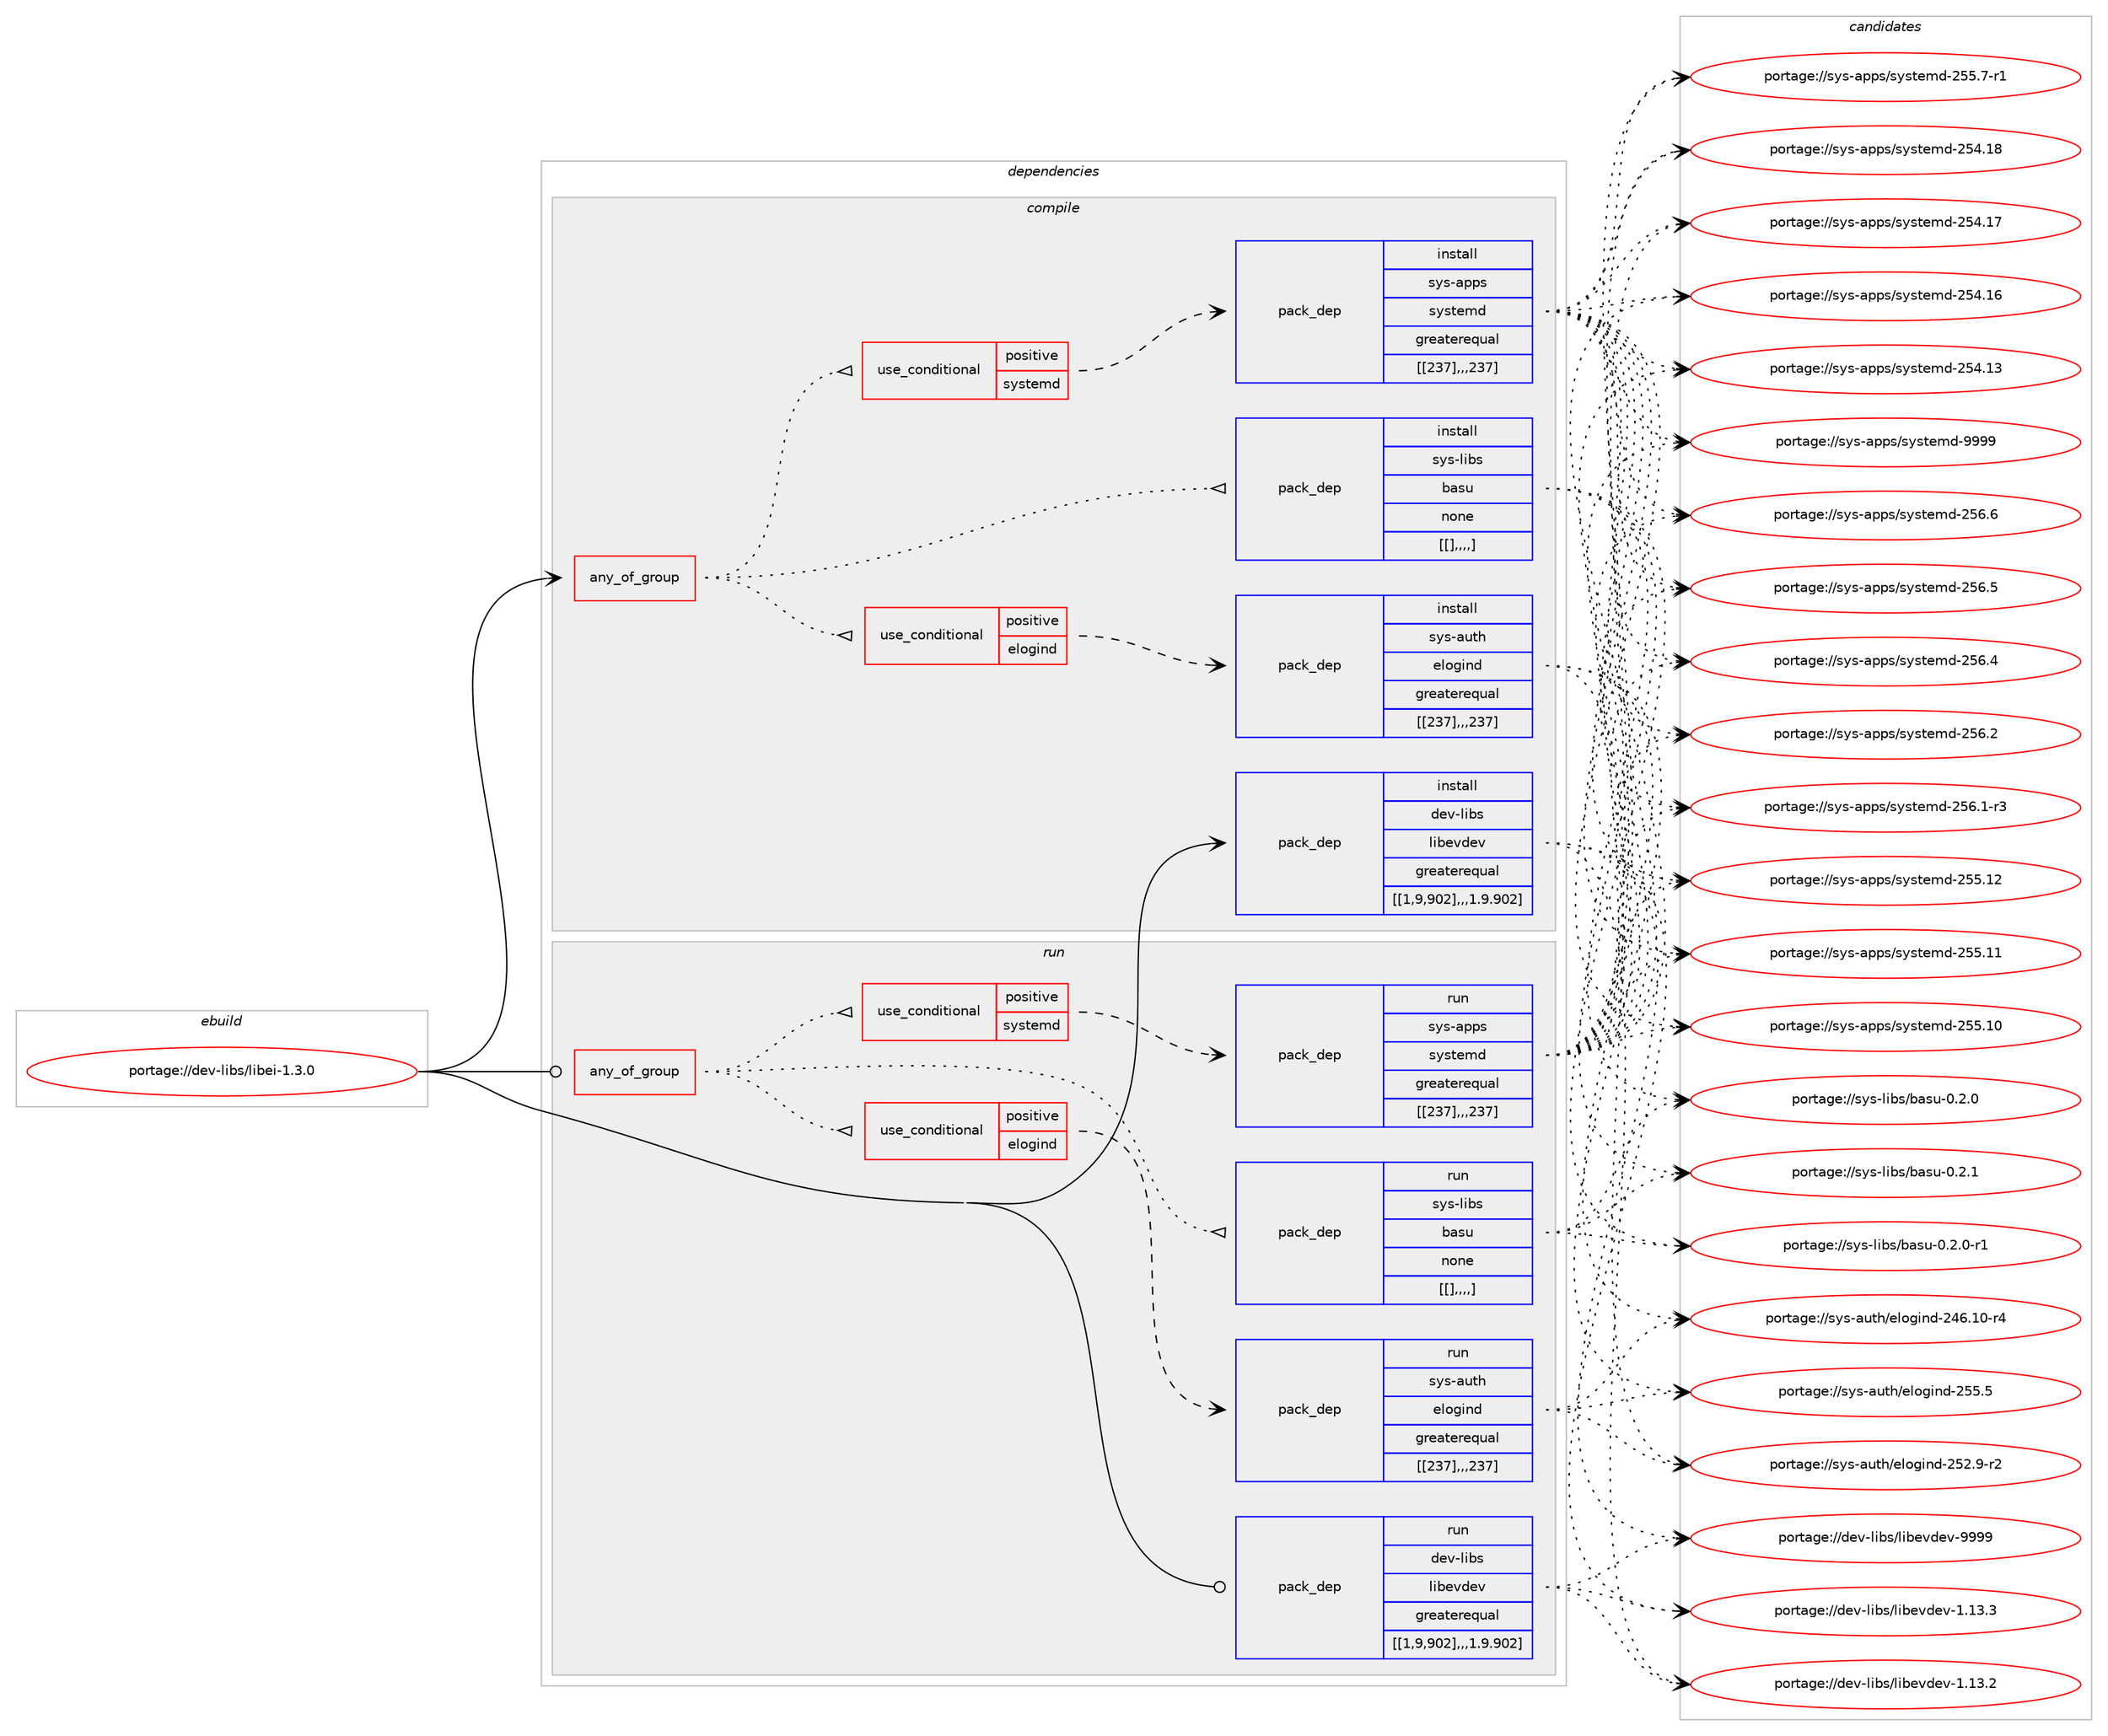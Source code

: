 digraph prolog {

# *************
# Graph options
# *************

newrank=true;
concentrate=true;
compound=true;
graph [rankdir=LR,fontname=Helvetica,fontsize=10,ranksep=1.5];#, ranksep=2.5, nodesep=0.2];
edge  [arrowhead=vee];
node  [fontname=Helvetica,fontsize=10];

# **********
# The ebuild
# **********

subgraph cluster_leftcol {
color=gray;
label=<<i>ebuild</i>>;
id [label="portage://dev-libs/libei-1.3.0", color=red, width=4, href="../dev-libs/libei-1.3.0.svg"];
}

# ****************
# The dependencies
# ****************

subgraph cluster_midcol {
color=gray;
label=<<i>dependencies</i>>;
subgraph cluster_compile {
fillcolor="#eeeeee";
style=filled;
label=<<i>compile</i>>;
subgraph any1005 {
dependency110948 [label=<<TABLE BORDER="0" CELLBORDER="1" CELLSPACING="0" CELLPADDING="4"><TR><TD CELLPADDING="10">any_of_group</TD></TR></TABLE>>, shape=none, color=red];subgraph cond27531 {
dependency110949 [label=<<TABLE BORDER="0" CELLBORDER="1" CELLSPACING="0" CELLPADDING="4"><TR><TD ROWSPAN="3" CELLPADDING="10">use_conditional</TD></TR><TR><TD>positive</TD></TR><TR><TD>systemd</TD></TR></TABLE>>, shape=none, color=red];
subgraph pack82262 {
dependency110950 [label=<<TABLE BORDER="0" CELLBORDER="1" CELLSPACING="0" CELLPADDING="4" WIDTH="220"><TR><TD ROWSPAN="6" CELLPADDING="30">pack_dep</TD></TR><TR><TD WIDTH="110">install</TD></TR><TR><TD>sys-apps</TD></TR><TR><TD>systemd</TD></TR><TR><TD>greaterequal</TD></TR><TR><TD>[[237],,,237]</TD></TR></TABLE>>, shape=none, color=blue];
}
dependency110949:e -> dependency110950:w [weight=20,style="dashed",arrowhead="vee"];
}
dependency110948:e -> dependency110949:w [weight=20,style="dotted",arrowhead="oinv"];
subgraph cond27532 {
dependency110951 [label=<<TABLE BORDER="0" CELLBORDER="1" CELLSPACING="0" CELLPADDING="4"><TR><TD ROWSPAN="3" CELLPADDING="10">use_conditional</TD></TR><TR><TD>positive</TD></TR><TR><TD>elogind</TD></TR></TABLE>>, shape=none, color=red];
subgraph pack82263 {
dependency110952 [label=<<TABLE BORDER="0" CELLBORDER="1" CELLSPACING="0" CELLPADDING="4" WIDTH="220"><TR><TD ROWSPAN="6" CELLPADDING="30">pack_dep</TD></TR><TR><TD WIDTH="110">install</TD></TR><TR><TD>sys-auth</TD></TR><TR><TD>elogind</TD></TR><TR><TD>greaterequal</TD></TR><TR><TD>[[237],,,237]</TD></TR></TABLE>>, shape=none, color=blue];
}
dependency110951:e -> dependency110952:w [weight=20,style="dashed",arrowhead="vee"];
}
dependency110948:e -> dependency110951:w [weight=20,style="dotted",arrowhead="oinv"];
subgraph pack82264 {
dependency110953 [label=<<TABLE BORDER="0" CELLBORDER="1" CELLSPACING="0" CELLPADDING="4" WIDTH="220"><TR><TD ROWSPAN="6" CELLPADDING="30">pack_dep</TD></TR><TR><TD WIDTH="110">install</TD></TR><TR><TD>sys-libs</TD></TR><TR><TD>basu</TD></TR><TR><TD>none</TD></TR><TR><TD>[[],,,,]</TD></TR></TABLE>>, shape=none, color=blue];
}
dependency110948:e -> dependency110953:w [weight=20,style="dotted",arrowhead="oinv"];
}
id:e -> dependency110948:w [weight=20,style="solid",arrowhead="vee"];
subgraph pack82265 {
dependency110954 [label=<<TABLE BORDER="0" CELLBORDER="1" CELLSPACING="0" CELLPADDING="4" WIDTH="220"><TR><TD ROWSPAN="6" CELLPADDING="30">pack_dep</TD></TR><TR><TD WIDTH="110">install</TD></TR><TR><TD>dev-libs</TD></TR><TR><TD>libevdev</TD></TR><TR><TD>greaterequal</TD></TR><TR><TD>[[1,9,902],,,1.9.902]</TD></TR></TABLE>>, shape=none, color=blue];
}
id:e -> dependency110954:w [weight=20,style="solid",arrowhead="vee"];
}
subgraph cluster_compileandrun {
fillcolor="#eeeeee";
style=filled;
label=<<i>compile and run</i>>;
}
subgraph cluster_run {
fillcolor="#eeeeee";
style=filled;
label=<<i>run</i>>;
subgraph any1006 {
dependency110955 [label=<<TABLE BORDER="0" CELLBORDER="1" CELLSPACING="0" CELLPADDING="4"><TR><TD CELLPADDING="10">any_of_group</TD></TR></TABLE>>, shape=none, color=red];subgraph cond27533 {
dependency110956 [label=<<TABLE BORDER="0" CELLBORDER="1" CELLSPACING="0" CELLPADDING="4"><TR><TD ROWSPAN="3" CELLPADDING="10">use_conditional</TD></TR><TR><TD>positive</TD></TR><TR><TD>systemd</TD></TR></TABLE>>, shape=none, color=red];
subgraph pack82266 {
dependency110957 [label=<<TABLE BORDER="0" CELLBORDER="1" CELLSPACING="0" CELLPADDING="4" WIDTH="220"><TR><TD ROWSPAN="6" CELLPADDING="30">pack_dep</TD></TR><TR><TD WIDTH="110">run</TD></TR><TR><TD>sys-apps</TD></TR><TR><TD>systemd</TD></TR><TR><TD>greaterequal</TD></TR><TR><TD>[[237],,,237]</TD></TR></TABLE>>, shape=none, color=blue];
}
dependency110956:e -> dependency110957:w [weight=20,style="dashed",arrowhead="vee"];
}
dependency110955:e -> dependency110956:w [weight=20,style="dotted",arrowhead="oinv"];
subgraph cond27534 {
dependency110958 [label=<<TABLE BORDER="0" CELLBORDER="1" CELLSPACING="0" CELLPADDING="4"><TR><TD ROWSPAN="3" CELLPADDING="10">use_conditional</TD></TR><TR><TD>positive</TD></TR><TR><TD>elogind</TD></TR></TABLE>>, shape=none, color=red];
subgraph pack82267 {
dependency110959 [label=<<TABLE BORDER="0" CELLBORDER="1" CELLSPACING="0" CELLPADDING="4" WIDTH="220"><TR><TD ROWSPAN="6" CELLPADDING="30">pack_dep</TD></TR><TR><TD WIDTH="110">run</TD></TR><TR><TD>sys-auth</TD></TR><TR><TD>elogind</TD></TR><TR><TD>greaterequal</TD></TR><TR><TD>[[237],,,237]</TD></TR></TABLE>>, shape=none, color=blue];
}
dependency110958:e -> dependency110959:w [weight=20,style="dashed",arrowhead="vee"];
}
dependency110955:e -> dependency110958:w [weight=20,style="dotted",arrowhead="oinv"];
subgraph pack82268 {
dependency110960 [label=<<TABLE BORDER="0" CELLBORDER="1" CELLSPACING="0" CELLPADDING="4" WIDTH="220"><TR><TD ROWSPAN="6" CELLPADDING="30">pack_dep</TD></TR><TR><TD WIDTH="110">run</TD></TR><TR><TD>sys-libs</TD></TR><TR><TD>basu</TD></TR><TR><TD>none</TD></TR><TR><TD>[[],,,,]</TD></TR></TABLE>>, shape=none, color=blue];
}
dependency110955:e -> dependency110960:w [weight=20,style="dotted",arrowhead="oinv"];
}
id:e -> dependency110955:w [weight=20,style="solid",arrowhead="odot"];
subgraph pack82269 {
dependency110961 [label=<<TABLE BORDER="0" CELLBORDER="1" CELLSPACING="0" CELLPADDING="4" WIDTH="220"><TR><TD ROWSPAN="6" CELLPADDING="30">pack_dep</TD></TR><TR><TD WIDTH="110">run</TD></TR><TR><TD>dev-libs</TD></TR><TR><TD>libevdev</TD></TR><TR><TD>greaterequal</TD></TR><TR><TD>[[1,9,902],,,1.9.902]</TD></TR></TABLE>>, shape=none, color=blue];
}
id:e -> dependency110961:w [weight=20,style="solid",arrowhead="odot"];
}
}

# **************
# The candidates
# **************

subgraph cluster_choices {
rank=same;
color=gray;
label=<<i>candidates</i>>;

subgraph choice82262 {
color=black;
nodesep=1;
choice1151211154597112112115471151211151161011091004557575757 [label="portage://sys-apps/systemd-9999", color=red, width=4,href="../sys-apps/systemd-9999.svg"];
choice115121115459711211211547115121115116101109100455053544654 [label="portage://sys-apps/systemd-256.6", color=red, width=4,href="../sys-apps/systemd-256.6.svg"];
choice115121115459711211211547115121115116101109100455053544653 [label="portage://sys-apps/systemd-256.5", color=red, width=4,href="../sys-apps/systemd-256.5.svg"];
choice115121115459711211211547115121115116101109100455053544652 [label="portage://sys-apps/systemd-256.4", color=red, width=4,href="../sys-apps/systemd-256.4.svg"];
choice115121115459711211211547115121115116101109100455053544650 [label="portage://sys-apps/systemd-256.2", color=red, width=4,href="../sys-apps/systemd-256.2.svg"];
choice1151211154597112112115471151211151161011091004550535446494511451 [label="portage://sys-apps/systemd-256.1-r3", color=red, width=4,href="../sys-apps/systemd-256.1-r3.svg"];
choice11512111545971121121154711512111511610110910045505353464950 [label="portage://sys-apps/systemd-255.12", color=red, width=4,href="../sys-apps/systemd-255.12.svg"];
choice11512111545971121121154711512111511610110910045505353464949 [label="portage://sys-apps/systemd-255.11", color=red, width=4,href="../sys-apps/systemd-255.11.svg"];
choice11512111545971121121154711512111511610110910045505353464948 [label="portage://sys-apps/systemd-255.10", color=red, width=4,href="../sys-apps/systemd-255.10.svg"];
choice1151211154597112112115471151211151161011091004550535346554511449 [label="portage://sys-apps/systemd-255.7-r1", color=red, width=4,href="../sys-apps/systemd-255.7-r1.svg"];
choice11512111545971121121154711512111511610110910045505352464956 [label="portage://sys-apps/systemd-254.18", color=red, width=4,href="../sys-apps/systemd-254.18.svg"];
choice11512111545971121121154711512111511610110910045505352464955 [label="portage://sys-apps/systemd-254.17", color=red, width=4,href="../sys-apps/systemd-254.17.svg"];
choice11512111545971121121154711512111511610110910045505352464954 [label="portage://sys-apps/systemd-254.16", color=red, width=4,href="../sys-apps/systemd-254.16.svg"];
choice11512111545971121121154711512111511610110910045505352464951 [label="portage://sys-apps/systemd-254.13", color=red, width=4,href="../sys-apps/systemd-254.13.svg"];
dependency110950:e -> choice1151211154597112112115471151211151161011091004557575757:w [style=dotted,weight="100"];
dependency110950:e -> choice115121115459711211211547115121115116101109100455053544654:w [style=dotted,weight="100"];
dependency110950:e -> choice115121115459711211211547115121115116101109100455053544653:w [style=dotted,weight="100"];
dependency110950:e -> choice115121115459711211211547115121115116101109100455053544652:w [style=dotted,weight="100"];
dependency110950:e -> choice115121115459711211211547115121115116101109100455053544650:w [style=dotted,weight="100"];
dependency110950:e -> choice1151211154597112112115471151211151161011091004550535446494511451:w [style=dotted,weight="100"];
dependency110950:e -> choice11512111545971121121154711512111511610110910045505353464950:w [style=dotted,weight="100"];
dependency110950:e -> choice11512111545971121121154711512111511610110910045505353464949:w [style=dotted,weight="100"];
dependency110950:e -> choice11512111545971121121154711512111511610110910045505353464948:w [style=dotted,weight="100"];
dependency110950:e -> choice1151211154597112112115471151211151161011091004550535346554511449:w [style=dotted,weight="100"];
dependency110950:e -> choice11512111545971121121154711512111511610110910045505352464956:w [style=dotted,weight="100"];
dependency110950:e -> choice11512111545971121121154711512111511610110910045505352464955:w [style=dotted,weight="100"];
dependency110950:e -> choice11512111545971121121154711512111511610110910045505352464954:w [style=dotted,weight="100"];
dependency110950:e -> choice11512111545971121121154711512111511610110910045505352464951:w [style=dotted,weight="100"];
}
subgraph choice82263 {
color=black;
nodesep=1;
choice115121115459711711610447101108111103105110100455053534653 [label="portage://sys-auth/elogind-255.5", color=red, width=4,href="../sys-auth/elogind-255.5.svg"];
choice1151211154597117116104471011081111031051101004550535046574511450 [label="portage://sys-auth/elogind-252.9-r2", color=red, width=4,href="../sys-auth/elogind-252.9-r2.svg"];
choice115121115459711711610447101108111103105110100455052544649484511452 [label="portage://sys-auth/elogind-246.10-r4", color=red, width=4,href="../sys-auth/elogind-246.10-r4.svg"];
dependency110952:e -> choice115121115459711711610447101108111103105110100455053534653:w [style=dotted,weight="100"];
dependency110952:e -> choice1151211154597117116104471011081111031051101004550535046574511450:w [style=dotted,weight="100"];
dependency110952:e -> choice115121115459711711610447101108111103105110100455052544649484511452:w [style=dotted,weight="100"];
}
subgraph choice82264 {
color=black;
nodesep=1;
choice1151211154510810598115479897115117454846504649 [label="portage://sys-libs/basu-0.2.1", color=red, width=4,href="../sys-libs/basu-0.2.1.svg"];
choice11512111545108105981154798971151174548465046484511449 [label="portage://sys-libs/basu-0.2.0-r1", color=red, width=4,href="../sys-libs/basu-0.2.0-r1.svg"];
choice1151211154510810598115479897115117454846504648 [label="portage://sys-libs/basu-0.2.0", color=red, width=4,href="../sys-libs/basu-0.2.0.svg"];
dependency110953:e -> choice1151211154510810598115479897115117454846504649:w [style=dotted,weight="100"];
dependency110953:e -> choice11512111545108105981154798971151174548465046484511449:w [style=dotted,weight="100"];
dependency110953:e -> choice1151211154510810598115479897115117454846504648:w [style=dotted,weight="100"];
}
subgraph choice82265 {
color=black;
nodesep=1;
choice100101118451081059811547108105981011181001011184557575757 [label="portage://dev-libs/libevdev-9999", color=red, width=4,href="../dev-libs/libevdev-9999.svg"];
choice1001011184510810598115471081059810111810010111845494649514651 [label="portage://dev-libs/libevdev-1.13.3", color=red, width=4,href="../dev-libs/libevdev-1.13.3.svg"];
choice1001011184510810598115471081059810111810010111845494649514650 [label="portage://dev-libs/libevdev-1.13.2", color=red, width=4,href="../dev-libs/libevdev-1.13.2.svg"];
dependency110954:e -> choice100101118451081059811547108105981011181001011184557575757:w [style=dotted,weight="100"];
dependency110954:e -> choice1001011184510810598115471081059810111810010111845494649514651:w [style=dotted,weight="100"];
dependency110954:e -> choice1001011184510810598115471081059810111810010111845494649514650:w [style=dotted,weight="100"];
}
subgraph choice82266 {
color=black;
nodesep=1;
choice1151211154597112112115471151211151161011091004557575757 [label="portage://sys-apps/systemd-9999", color=red, width=4,href="../sys-apps/systemd-9999.svg"];
choice115121115459711211211547115121115116101109100455053544654 [label="portage://sys-apps/systemd-256.6", color=red, width=4,href="../sys-apps/systemd-256.6.svg"];
choice115121115459711211211547115121115116101109100455053544653 [label="portage://sys-apps/systemd-256.5", color=red, width=4,href="../sys-apps/systemd-256.5.svg"];
choice115121115459711211211547115121115116101109100455053544652 [label="portage://sys-apps/systemd-256.4", color=red, width=4,href="../sys-apps/systemd-256.4.svg"];
choice115121115459711211211547115121115116101109100455053544650 [label="portage://sys-apps/systemd-256.2", color=red, width=4,href="../sys-apps/systemd-256.2.svg"];
choice1151211154597112112115471151211151161011091004550535446494511451 [label="portage://sys-apps/systemd-256.1-r3", color=red, width=4,href="../sys-apps/systemd-256.1-r3.svg"];
choice11512111545971121121154711512111511610110910045505353464950 [label="portage://sys-apps/systemd-255.12", color=red, width=4,href="../sys-apps/systemd-255.12.svg"];
choice11512111545971121121154711512111511610110910045505353464949 [label="portage://sys-apps/systemd-255.11", color=red, width=4,href="../sys-apps/systemd-255.11.svg"];
choice11512111545971121121154711512111511610110910045505353464948 [label="portage://sys-apps/systemd-255.10", color=red, width=4,href="../sys-apps/systemd-255.10.svg"];
choice1151211154597112112115471151211151161011091004550535346554511449 [label="portage://sys-apps/systemd-255.7-r1", color=red, width=4,href="../sys-apps/systemd-255.7-r1.svg"];
choice11512111545971121121154711512111511610110910045505352464956 [label="portage://sys-apps/systemd-254.18", color=red, width=4,href="../sys-apps/systemd-254.18.svg"];
choice11512111545971121121154711512111511610110910045505352464955 [label="portage://sys-apps/systemd-254.17", color=red, width=4,href="../sys-apps/systemd-254.17.svg"];
choice11512111545971121121154711512111511610110910045505352464954 [label="portage://sys-apps/systemd-254.16", color=red, width=4,href="../sys-apps/systemd-254.16.svg"];
choice11512111545971121121154711512111511610110910045505352464951 [label="portage://sys-apps/systemd-254.13", color=red, width=4,href="../sys-apps/systemd-254.13.svg"];
dependency110957:e -> choice1151211154597112112115471151211151161011091004557575757:w [style=dotted,weight="100"];
dependency110957:e -> choice115121115459711211211547115121115116101109100455053544654:w [style=dotted,weight="100"];
dependency110957:e -> choice115121115459711211211547115121115116101109100455053544653:w [style=dotted,weight="100"];
dependency110957:e -> choice115121115459711211211547115121115116101109100455053544652:w [style=dotted,weight="100"];
dependency110957:e -> choice115121115459711211211547115121115116101109100455053544650:w [style=dotted,weight="100"];
dependency110957:e -> choice1151211154597112112115471151211151161011091004550535446494511451:w [style=dotted,weight="100"];
dependency110957:e -> choice11512111545971121121154711512111511610110910045505353464950:w [style=dotted,weight="100"];
dependency110957:e -> choice11512111545971121121154711512111511610110910045505353464949:w [style=dotted,weight="100"];
dependency110957:e -> choice11512111545971121121154711512111511610110910045505353464948:w [style=dotted,weight="100"];
dependency110957:e -> choice1151211154597112112115471151211151161011091004550535346554511449:w [style=dotted,weight="100"];
dependency110957:e -> choice11512111545971121121154711512111511610110910045505352464956:w [style=dotted,weight="100"];
dependency110957:e -> choice11512111545971121121154711512111511610110910045505352464955:w [style=dotted,weight="100"];
dependency110957:e -> choice11512111545971121121154711512111511610110910045505352464954:w [style=dotted,weight="100"];
dependency110957:e -> choice11512111545971121121154711512111511610110910045505352464951:w [style=dotted,weight="100"];
}
subgraph choice82267 {
color=black;
nodesep=1;
choice115121115459711711610447101108111103105110100455053534653 [label="portage://sys-auth/elogind-255.5", color=red, width=4,href="../sys-auth/elogind-255.5.svg"];
choice1151211154597117116104471011081111031051101004550535046574511450 [label="portage://sys-auth/elogind-252.9-r2", color=red, width=4,href="../sys-auth/elogind-252.9-r2.svg"];
choice115121115459711711610447101108111103105110100455052544649484511452 [label="portage://sys-auth/elogind-246.10-r4", color=red, width=4,href="../sys-auth/elogind-246.10-r4.svg"];
dependency110959:e -> choice115121115459711711610447101108111103105110100455053534653:w [style=dotted,weight="100"];
dependency110959:e -> choice1151211154597117116104471011081111031051101004550535046574511450:w [style=dotted,weight="100"];
dependency110959:e -> choice115121115459711711610447101108111103105110100455052544649484511452:w [style=dotted,weight="100"];
}
subgraph choice82268 {
color=black;
nodesep=1;
choice1151211154510810598115479897115117454846504649 [label="portage://sys-libs/basu-0.2.1", color=red, width=4,href="../sys-libs/basu-0.2.1.svg"];
choice11512111545108105981154798971151174548465046484511449 [label="portage://sys-libs/basu-0.2.0-r1", color=red, width=4,href="../sys-libs/basu-0.2.0-r1.svg"];
choice1151211154510810598115479897115117454846504648 [label="portage://sys-libs/basu-0.2.0", color=red, width=4,href="../sys-libs/basu-0.2.0.svg"];
dependency110960:e -> choice1151211154510810598115479897115117454846504649:w [style=dotted,weight="100"];
dependency110960:e -> choice11512111545108105981154798971151174548465046484511449:w [style=dotted,weight="100"];
dependency110960:e -> choice1151211154510810598115479897115117454846504648:w [style=dotted,weight="100"];
}
subgraph choice82269 {
color=black;
nodesep=1;
choice100101118451081059811547108105981011181001011184557575757 [label="portage://dev-libs/libevdev-9999", color=red, width=4,href="../dev-libs/libevdev-9999.svg"];
choice1001011184510810598115471081059810111810010111845494649514651 [label="portage://dev-libs/libevdev-1.13.3", color=red, width=4,href="../dev-libs/libevdev-1.13.3.svg"];
choice1001011184510810598115471081059810111810010111845494649514650 [label="portage://dev-libs/libevdev-1.13.2", color=red, width=4,href="../dev-libs/libevdev-1.13.2.svg"];
dependency110961:e -> choice100101118451081059811547108105981011181001011184557575757:w [style=dotted,weight="100"];
dependency110961:e -> choice1001011184510810598115471081059810111810010111845494649514651:w [style=dotted,weight="100"];
dependency110961:e -> choice1001011184510810598115471081059810111810010111845494649514650:w [style=dotted,weight="100"];
}
}

}
